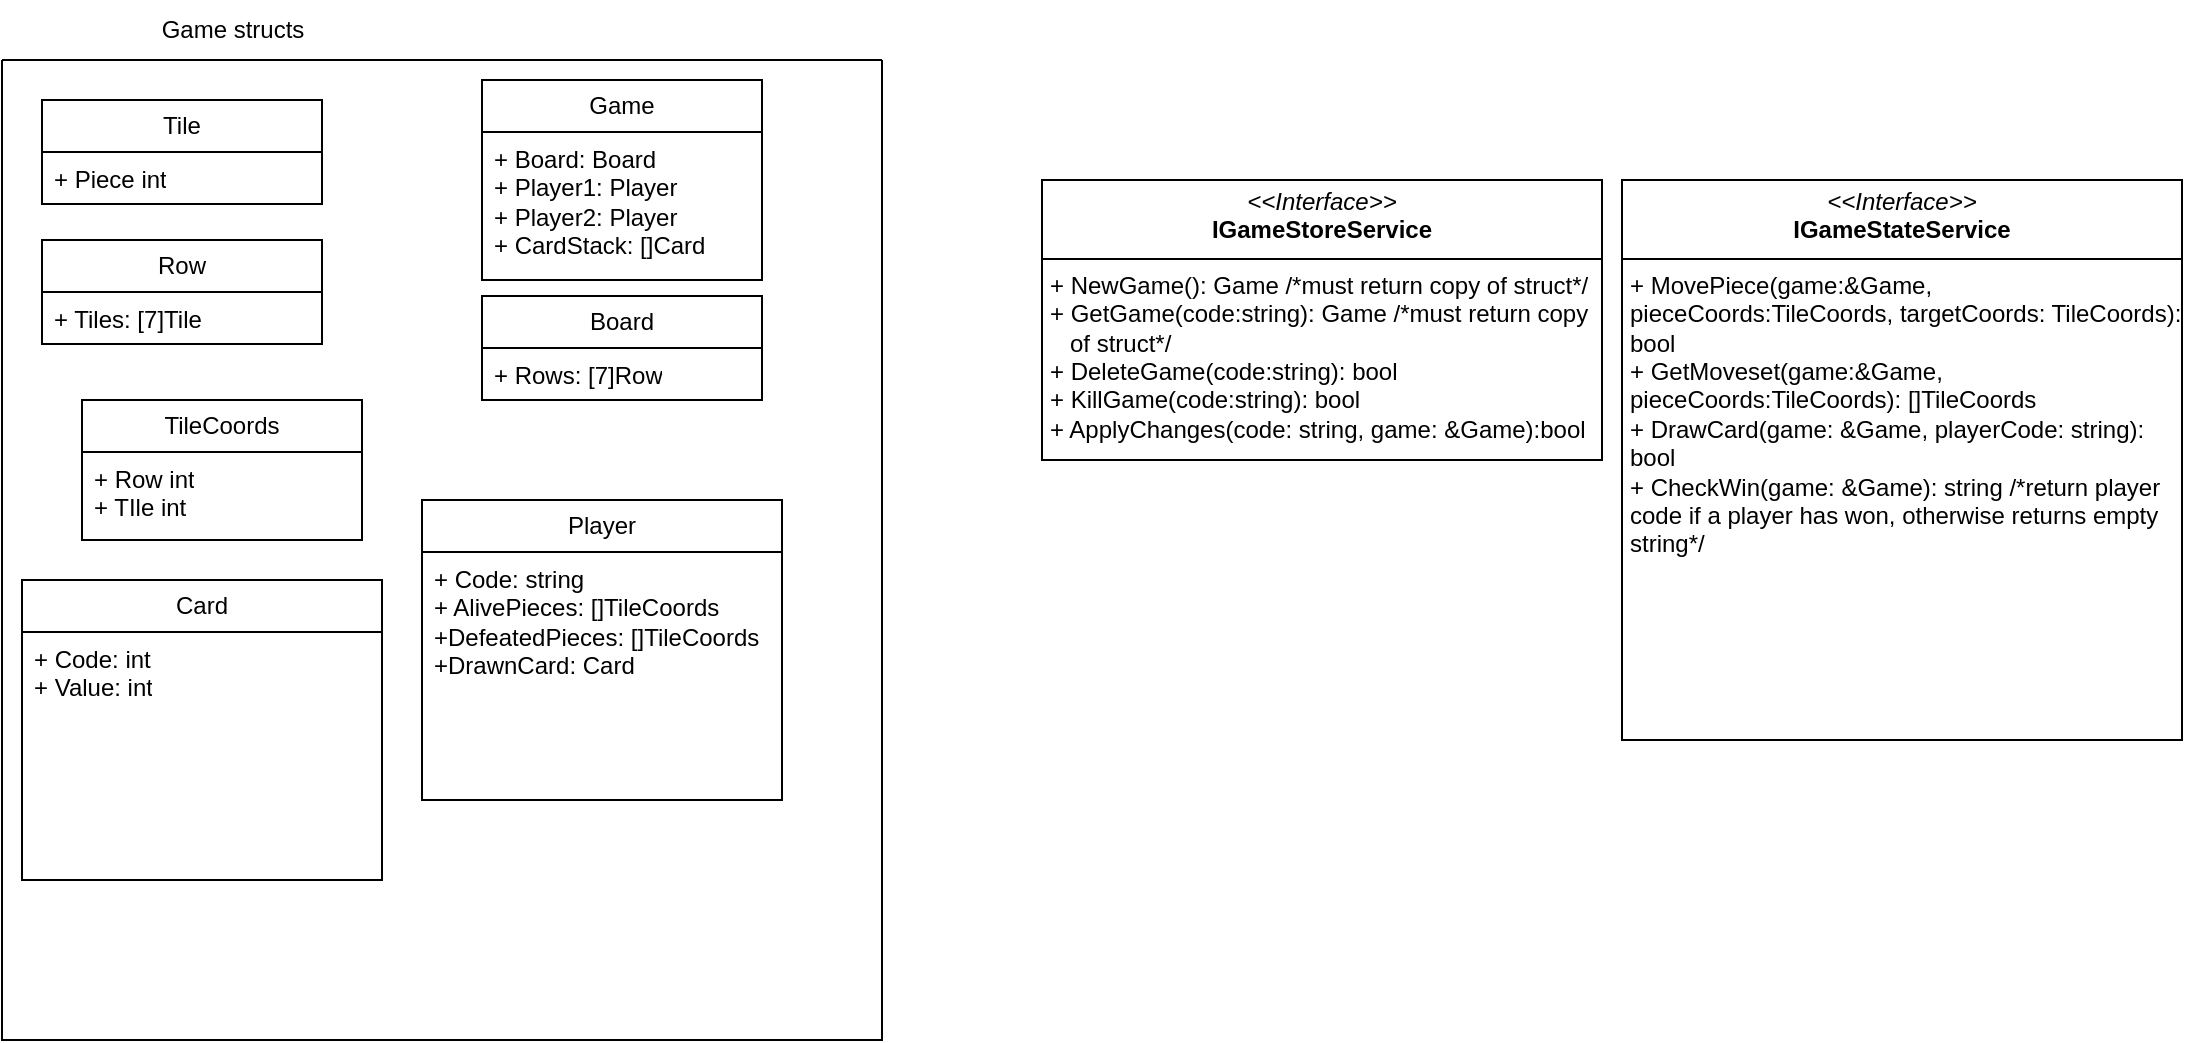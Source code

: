 <mxfile version="24.3.0" type="device">
  <diagram id="C5RBs43oDa-KdzZeNtuy" name="Page-1">
    <mxGraphModel dx="2876" dy="2246" grid="1" gridSize="10" guides="1" tooltips="1" connect="1" arrows="1" fold="1" page="1" pageScale="1" pageWidth="827" pageHeight="1169" math="0" shadow="0">
      <root>
        <mxCell id="WIyWlLk6GJQsqaUBKTNV-0" />
        <mxCell id="WIyWlLk6GJQsqaUBKTNV-1" parent="WIyWlLk6GJQsqaUBKTNV-0" />
        <mxCell id="IuGLPFx9nNXxlqfMOnol-1" value="&lt;p style=&quot;margin:0px;margin-top:4px;text-align:center;&quot;&gt;&lt;i&gt;&amp;lt;&amp;lt;Interface&amp;gt;&amp;gt;&lt;/i&gt;&lt;br&gt;&lt;b&gt;IGameStoreService&lt;/b&gt;&lt;/p&gt;&lt;hr size=&quot;1&quot; style=&quot;border-style:solid;&quot;&gt;&lt;p style=&quot;margin:0px;margin-left:4px;&quot;&gt;+ NewGame(): Game /*must return copy of struct*/&lt;br&gt;+ GetGame(code:string): Game /*must return copy&amp;nbsp; &amp;nbsp; &amp;nbsp;of struct*/&lt;/p&gt;&lt;p style=&quot;margin:0px;margin-left:4px;&quot;&gt;+ DeleteGame(code:string): bool&lt;/p&gt;&lt;p style=&quot;margin:0px;margin-left:4px;&quot;&gt;+ KillGame(code:string): bool&lt;/p&gt;&lt;p style=&quot;margin:0px;margin-left:4px;&quot;&gt;+ ApplyChanges(code: string, game: &amp;amp;Game):bool&lt;/p&gt;" style="verticalAlign=top;align=left;overflow=fill;html=1;whiteSpace=wrap;" vertex="1" parent="WIyWlLk6GJQsqaUBKTNV-1">
          <mxGeometry x="100" y="20" width="280" height="140" as="geometry" />
        </mxCell>
        <mxCell id="IuGLPFx9nNXxlqfMOnol-15" value="" style="swimlane;startSize=0;" vertex="1" parent="WIyWlLk6GJQsqaUBKTNV-1">
          <mxGeometry x="-420" y="-40" width="440" height="490" as="geometry" />
        </mxCell>
        <mxCell id="IuGLPFx9nNXxlqfMOnol-19" value="TileCoords" style="swimlane;fontStyle=0;childLayout=stackLayout;horizontal=1;startSize=26;fillColor=none;horizontalStack=0;resizeParent=1;resizeParentMax=0;resizeLast=0;collapsible=1;marginBottom=0;whiteSpace=wrap;html=1;" vertex="1" parent="IuGLPFx9nNXxlqfMOnol-15">
          <mxGeometry x="40" y="170" width="140" height="70" as="geometry" />
        </mxCell>
        <mxCell id="IuGLPFx9nNXxlqfMOnol-20" value="+ Row int&lt;div&gt;+ TIle int&lt;/div&gt;" style="text;strokeColor=none;fillColor=none;align=left;verticalAlign=top;spacingLeft=4;spacingRight=4;overflow=hidden;rotatable=0;points=[[0,0.5],[1,0.5]];portConstraint=eastwest;whiteSpace=wrap;html=1;" vertex="1" parent="IuGLPFx9nNXxlqfMOnol-19">
          <mxGeometry y="26" width="140" height="44" as="geometry" />
        </mxCell>
        <mxCell id="IuGLPFx9nNXxlqfMOnol-21" value="Player" style="swimlane;fontStyle=0;childLayout=stackLayout;horizontal=1;startSize=26;fillColor=none;horizontalStack=0;resizeParent=1;resizeParentMax=0;resizeLast=0;collapsible=1;marginBottom=0;whiteSpace=wrap;html=1;" vertex="1" parent="IuGLPFx9nNXxlqfMOnol-15">
          <mxGeometry x="210" y="220" width="180" height="150" as="geometry" />
        </mxCell>
        <mxCell id="IuGLPFx9nNXxlqfMOnol-22" value="+ Code: string&lt;div&gt;+ AlivePieces: []TileCoords&lt;/div&gt;&lt;div&gt;+DefeatedPieces: []TileCoords&lt;/div&gt;&lt;div&gt;+DrawnCard: Card&lt;/div&gt;" style="text;strokeColor=none;fillColor=none;align=left;verticalAlign=top;spacingLeft=4;spacingRight=4;overflow=hidden;rotatable=0;points=[[0,0.5],[1,0.5]];portConstraint=eastwest;whiteSpace=wrap;html=1;" vertex="1" parent="IuGLPFx9nNXxlqfMOnol-21">
          <mxGeometry y="26" width="180" height="124" as="geometry" />
        </mxCell>
        <mxCell id="IuGLPFx9nNXxlqfMOnol-23" value="Card" style="swimlane;fontStyle=0;childLayout=stackLayout;horizontal=1;startSize=26;fillColor=none;horizontalStack=0;resizeParent=1;resizeParentMax=0;resizeLast=0;collapsible=1;marginBottom=0;whiteSpace=wrap;html=1;" vertex="1" parent="IuGLPFx9nNXxlqfMOnol-15">
          <mxGeometry x="10" y="260" width="180" height="150" as="geometry" />
        </mxCell>
        <mxCell id="IuGLPFx9nNXxlqfMOnol-24" value="+ Code: int&lt;div&gt;+ Value: int&lt;/div&gt;" style="text;strokeColor=none;fillColor=none;align=left;verticalAlign=top;spacingLeft=4;spacingRight=4;overflow=hidden;rotatable=0;points=[[0,0.5],[1,0.5]];portConstraint=eastwest;whiteSpace=wrap;html=1;" vertex="1" parent="IuGLPFx9nNXxlqfMOnol-23">
          <mxGeometry y="26" width="180" height="124" as="geometry" />
        </mxCell>
        <mxCell id="IuGLPFx9nNXxlqfMOnol-3" value="Game" style="swimlane;fontStyle=0;childLayout=stackLayout;horizontal=1;startSize=26;fillColor=none;horizontalStack=0;resizeParent=1;resizeParentMax=0;resizeLast=0;collapsible=1;marginBottom=0;whiteSpace=wrap;html=1;" vertex="1" parent="IuGLPFx9nNXxlqfMOnol-15">
          <mxGeometry x="240" y="10" width="140" height="100" as="geometry" />
        </mxCell>
        <mxCell id="IuGLPFx9nNXxlqfMOnol-4" value="+ Board: Board&lt;div&gt;+ Player1: Player&lt;/div&gt;&lt;div&gt;+ Player2: Player&lt;/div&gt;&lt;div&gt;+ CardStack: []Card&lt;/div&gt;" style="text;strokeColor=none;fillColor=none;align=left;verticalAlign=top;spacingLeft=4;spacingRight=4;overflow=hidden;rotatable=0;points=[[0,0.5],[1,0.5]];portConstraint=eastwest;whiteSpace=wrap;html=1;" vertex="1" parent="IuGLPFx9nNXxlqfMOnol-3">
          <mxGeometry y="26" width="140" height="74" as="geometry" />
        </mxCell>
        <mxCell id="IuGLPFx9nNXxlqfMOnol-7" value="Board" style="swimlane;fontStyle=0;childLayout=stackLayout;horizontal=1;startSize=26;fillColor=none;horizontalStack=0;resizeParent=1;resizeParentMax=0;resizeLast=0;collapsible=1;marginBottom=0;whiteSpace=wrap;html=1;" vertex="1" parent="IuGLPFx9nNXxlqfMOnol-15">
          <mxGeometry x="240" y="118" width="140" height="52" as="geometry" />
        </mxCell>
        <mxCell id="IuGLPFx9nNXxlqfMOnol-8" value="+ Rows: [7]Row" style="text;strokeColor=none;fillColor=none;align=left;verticalAlign=top;spacingLeft=4;spacingRight=4;overflow=hidden;rotatable=0;points=[[0,0.5],[1,0.5]];portConstraint=eastwest;whiteSpace=wrap;html=1;" vertex="1" parent="IuGLPFx9nNXxlqfMOnol-7">
          <mxGeometry y="26" width="140" height="26" as="geometry" />
        </mxCell>
        <mxCell id="IuGLPFx9nNXxlqfMOnol-11" value="Tile" style="swimlane;fontStyle=0;childLayout=stackLayout;horizontal=1;startSize=26;fillColor=none;horizontalStack=0;resizeParent=1;resizeParentMax=0;resizeLast=0;collapsible=1;marginBottom=0;whiteSpace=wrap;html=1;" vertex="1" parent="IuGLPFx9nNXxlqfMOnol-15">
          <mxGeometry x="20" y="20" width="140" height="52" as="geometry" />
        </mxCell>
        <mxCell id="IuGLPFx9nNXxlqfMOnol-12" value="+ Piece int" style="text;strokeColor=none;fillColor=none;align=left;verticalAlign=top;spacingLeft=4;spacingRight=4;overflow=hidden;rotatable=0;points=[[0,0.5],[1,0.5]];portConstraint=eastwest;whiteSpace=wrap;html=1;" vertex="1" parent="IuGLPFx9nNXxlqfMOnol-11">
          <mxGeometry y="26" width="140" height="26" as="geometry" />
        </mxCell>
        <mxCell id="IuGLPFx9nNXxlqfMOnol-9" value="Row" style="swimlane;fontStyle=0;childLayout=stackLayout;horizontal=1;startSize=26;fillColor=none;horizontalStack=0;resizeParent=1;resizeParentMax=0;resizeLast=0;collapsible=1;marginBottom=0;whiteSpace=wrap;html=1;" vertex="1" parent="IuGLPFx9nNXxlqfMOnol-15">
          <mxGeometry x="20" y="90" width="140" height="52" as="geometry" />
        </mxCell>
        <mxCell id="IuGLPFx9nNXxlqfMOnol-10" value="+ Tiles: [7]Tile" style="text;strokeColor=none;fillColor=none;align=left;verticalAlign=top;spacingLeft=4;spacingRight=4;overflow=hidden;rotatable=0;points=[[0,0.5],[1,0.5]];portConstraint=eastwest;whiteSpace=wrap;html=1;" vertex="1" parent="IuGLPFx9nNXxlqfMOnol-9">
          <mxGeometry y="26" width="140" height="26" as="geometry" />
        </mxCell>
        <mxCell id="IuGLPFx9nNXxlqfMOnol-16" value="Game structs" style="text;html=1;align=center;verticalAlign=middle;resizable=0;points=[];autosize=1;strokeColor=none;fillColor=none;" vertex="1" parent="WIyWlLk6GJQsqaUBKTNV-1">
          <mxGeometry x="-350" y="-70" width="90" height="30" as="geometry" />
        </mxCell>
        <mxCell id="IuGLPFx9nNXxlqfMOnol-17" value="&lt;p style=&quot;margin:0px;margin-top:4px;text-align:center;&quot;&gt;&lt;i&gt;&amp;lt;&amp;lt;Interface&amp;gt;&amp;gt;&lt;/i&gt;&lt;br&gt;&lt;b&gt;IGameStateService&lt;/b&gt;&lt;/p&gt;&lt;hr size=&quot;1&quot; style=&quot;border-style:solid;&quot;&gt;&lt;p style=&quot;margin:0px;margin-left:4px;&quot;&gt;+ MovePiece(game:&amp;amp;Game, pieceCoords:TileCoords, targetCoords: TileCoords): bool&lt;/p&gt;&lt;p style=&quot;margin:0px;margin-left:4px;&quot;&gt;+ GetMoveset(game:&amp;amp;Game, pieceCoords:TileCoords): []TileCoords&lt;/p&gt;&lt;p style=&quot;margin:0px;margin-left:4px;&quot;&gt;+ DrawCard(game: &amp;amp;Game, playerCode: string): bool&lt;/p&gt;&lt;p style=&quot;margin:0px;margin-left:4px;&quot;&gt;+ CheckWin(game: &amp;amp;Game): string /*return player code if a player has won, otherwise returns empty string*/&lt;/p&gt;&lt;p style=&quot;margin:0px;margin-left:4px;&quot;&gt;&lt;br&gt;&lt;/p&gt;&lt;p style=&quot;margin:0px;margin-left:4px;&quot;&gt;&lt;br&gt;&lt;/p&gt;" style="verticalAlign=top;align=left;overflow=fill;html=1;whiteSpace=wrap;" vertex="1" parent="WIyWlLk6GJQsqaUBKTNV-1">
          <mxGeometry x="390" y="20" width="280" height="280" as="geometry" />
        </mxCell>
      </root>
    </mxGraphModel>
  </diagram>
</mxfile>
